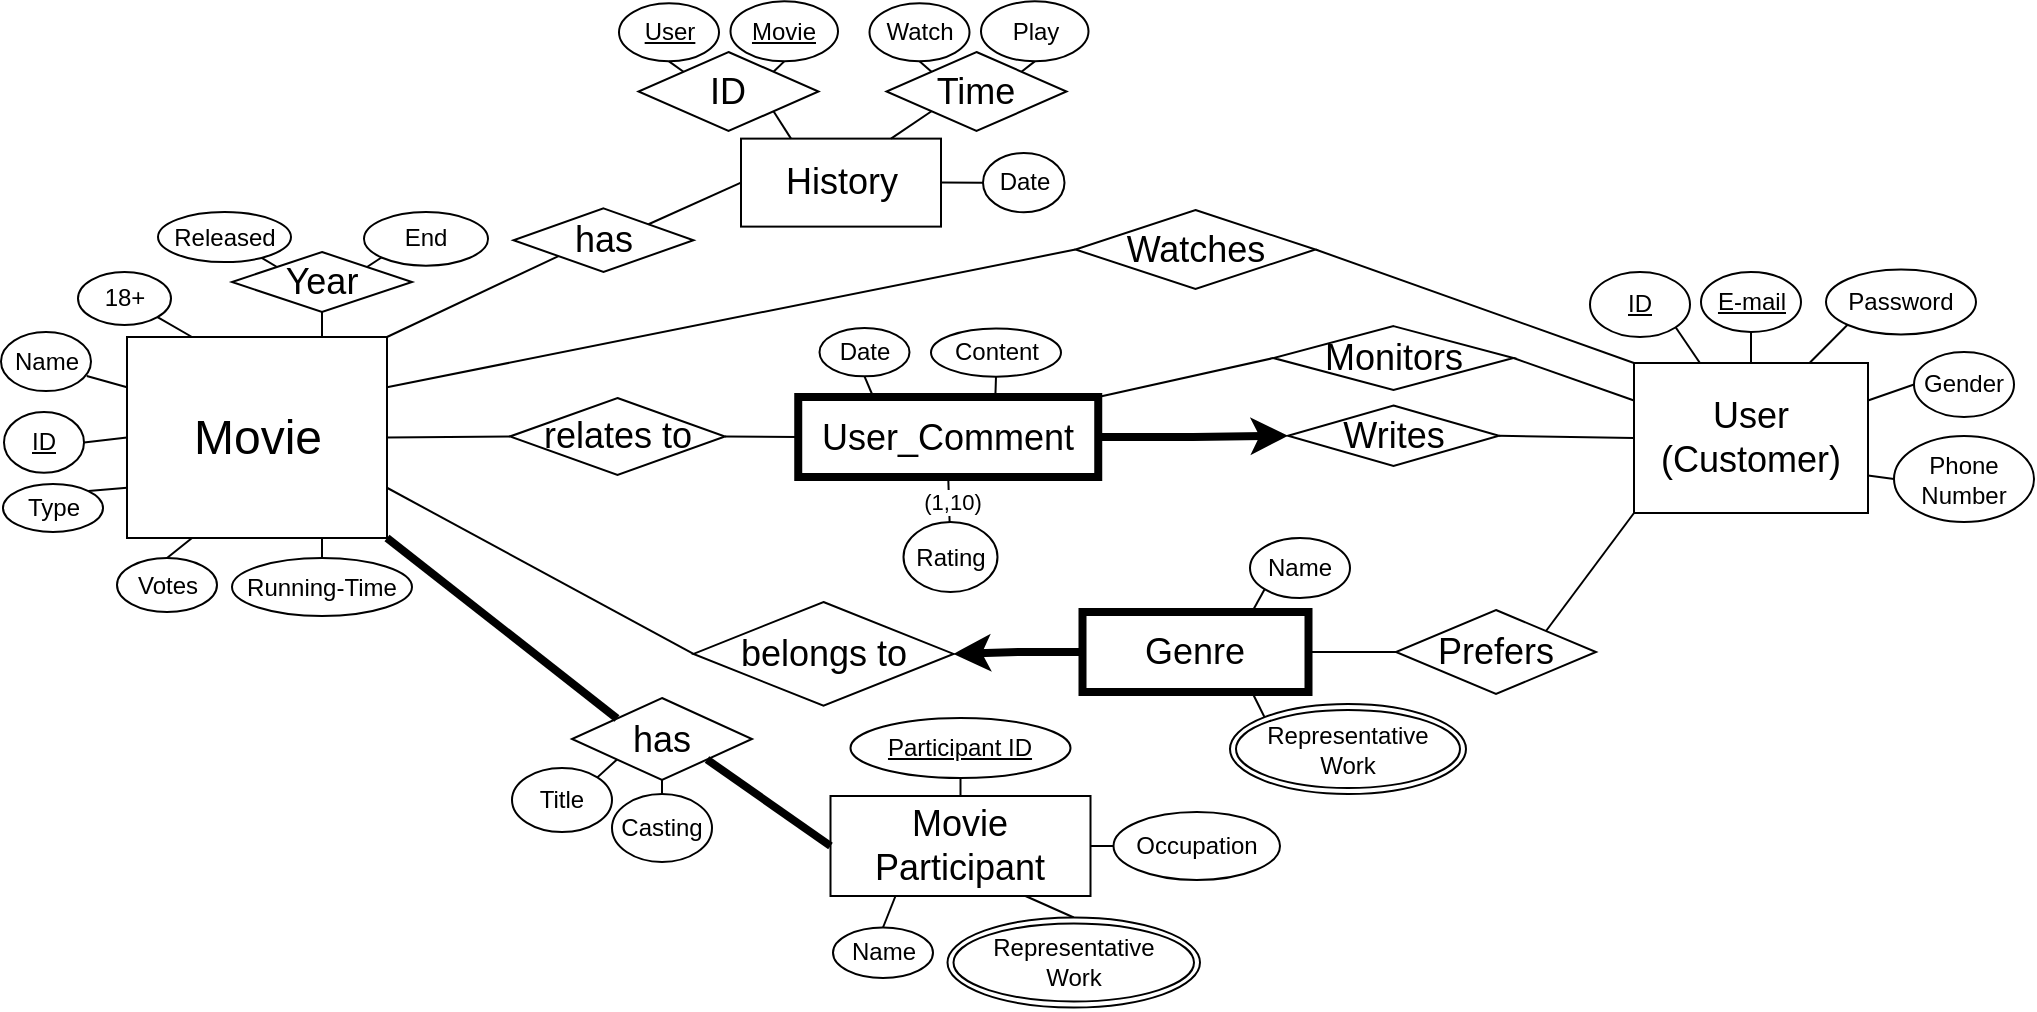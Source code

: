 <mxfile version="24.7.14" pages="2">
  <diagram id="rgVw4Kh5Wtp_J3KKhTi0" name="ER">
    <mxGraphModel dx="-350" dy="671" grid="1" gridSize="10" guides="1" tooltips="1" connect="1" arrows="1" fold="1" page="1" pageScale="1" pageWidth="827" pageHeight="1169" math="0" shadow="0">
      <root>
        <mxCell id="0" />
        <mxCell id="1" parent="0" />
        <mxCell id="Y2QeQmpJSXi7cNchoxGy-1" value="Type" style="ellipse;whiteSpace=wrap;html=1;align=center;rounded=1;" vertex="1" parent="1">
          <mxGeometry x="1916.5" y="566" width="50" height="24" as="geometry" />
        </mxCell>
        <mxCell id="Y2QeQmpJSXi7cNchoxGy-3" value="&lt;span style=&quot;font-size: 18px;&quot;&gt;User&lt;br&gt;(Customer)&lt;/span&gt;" style="whiteSpace=wrap;html=1;align=center;rounded=0;" vertex="1" parent="1">
          <mxGeometry x="2732" y="505.5" width="117" height="75" as="geometry" />
        </mxCell>
        <mxCell id="Y2QeQmpJSXi7cNchoxGy-4" value="&lt;font style=&quot;font-size: 18px;&quot;&gt;Movie Participant&lt;/font&gt;" style="whiteSpace=wrap;html=1;align=center;rounded=0;" vertex="1" parent="1">
          <mxGeometry x="2330.25" y="722" width="130" height="50" as="geometry" />
        </mxCell>
        <mxCell id="Y2QeQmpJSXi7cNchoxGy-5" value="&lt;u&gt;ID&lt;/u&gt;" style="ellipse;whiteSpace=wrap;html=1;align=center;rounded=1;" vertex="1" parent="1">
          <mxGeometry x="2710" y="460" width="50" height="32.5" as="geometry" />
        </mxCell>
        <mxCell id="Y2QeQmpJSXi7cNchoxGy-6" value="" style="endArrow=none;html=1;rounded=1;exitX=1;exitY=1;exitDx=0;exitDy=0;" edge="1" parent="1" source="Y2QeQmpJSXi7cNchoxGy-5" target="Y2QeQmpJSXi7cNchoxGy-3">
          <mxGeometry relative="1" as="geometry">
            <mxPoint x="2517.5" y="492.5" as="sourcePoint" />
            <mxPoint x="2677.5" y="492.5" as="targetPoint" />
          </mxGeometry>
        </mxCell>
        <mxCell id="Y2QeQmpJSXi7cNchoxGy-7" value="&lt;u&gt;E-mail&lt;/u&gt;" style="ellipse;whiteSpace=wrap;html=1;align=center;rounded=1;" vertex="1" parent="1">
          <mxGeometry x="2765.5" y="460" width="50" height="30" as="geometry" />
        </mxCell>
        <mxCell id="Y2QeQmpJSXi7cNchoxGy-8" value="" style="endArrow=none;html=1;rounded=1;exitX=0.5;exitY=1;exitDx=0;exitDy=0;entryX=0.5;entryY=0;entryDx=0;entryDy=0;" edge="1" parent="1" source="Y2QeQmpJSXi7cNchoxGy-7" target="Y2QeQmpJSXi7cNchoxGy-3">
          <mxGeometry relative="1" as="geometry">
            <mxPoint x="2760.5" y="436.5" as="sourcePoint" />
            <mxPoint x="2817.5" y="452.5" as="targetPoint" />
          </mxGeometry>
        </mxCell>
        <mxCell id="Y2QeQmpJSXi7cNchoxGy-9" value="Password" style="ellipse;whiteSpace=wrap;html=1;align=center;rounded=1;" vertex="1" parent="1">
          <mxGeometry x="2828" y="458.75" width="75" height="32.5" as="geometry" />
        </mxCell>
        <mxCell id="Y2QeQmpJSXi7cNchoxGy-10" value="" style="endArrow=none;html=1;rounded=1;exitX=0;exitY=1;exitDx=0;exitDy=0;entryX=0.75;entryY=0;entryDx=0;entryDy=0;" edge="1" parent="1" source="Y2QeQmpJSXi7cNchoxGy-9" target="Y2QeQmpJSXi7cNchoxGy-3">
          <mxGeometry relative="1" as="geometry">
            <mxPoint x="2790.5" y="386.5" as="sourcePoint" />
            <mxPoint x="2827.5" y="462.5" as="targetPoint" />
          </mxGeometry>
        </mxCell>
        <mxCell id="Y2QeQmpJSXi7cNchoxGy-11" value="Gender" style="ellipse;whiteSpace=wrap;html=1;align=center;rounded=1;" vertex="1" parent="1">
          <mxGeometry x="2872" y="500" width="50" height="32.5" as="geometry" />
        </mxCell>
        <mxCell id="Y2QeQmpJSXi7cNchoxGy-12" value="" style="endArrow=none;html=1;rounded=1;exitX=0;exitY=0.5;exitDx=0;exitDy=0;entryX=1;entryY=0.25;entryDx=0;entryDy=0;" edge="1" parent="1" source="Y2QeQmpJSXi7cNchoxGy-11" target="Y2QeQmpJSXi7cNchoxGy-3">
          <mxGeometry relative="1" as="geometry">
            <mxPoint x="2790.5" y="386.5" as="sourcePoint" />
            <mxPoint x="2827.5" y="462.5" as="targetPoint" />
          </mxGeometry>
        </mxCell>
        <mxCell id="Y2QeQmpJSXi7cNchoxGy-13" value="Phone Number" style="ellipse;whiteSpace=wrap;html=1;align=center;rounded=1;" vertex="1" parent="1">
          <mxGeometry x="2862" y="542" width="70" height="43" as="geometry" />
        </mxCell>
        <mxCell id="Y2QeQmpJSXi7cNchoxGy-14" value="" style="endArrow=none;html=1;rounded=1;entryX=1;entryY=0.75;entryDx=0;entryDy=0;exitX=0;exitY=0.5;exitDx=0;exitDy=0;" edge="1" parent="1" source="Y2QeQmpJSXi7cNchoxGy-13" target="Y2QeQmpJSXi7cNchoxGy-3">
          <mxGeometry relative="1" as="geometry">
            <mxPoint x="2975" y="452.5" as="sourcePoint" />
            <mxPoint x="2827.5" y="462.5" as="targetPoint" />
          </mxGeometry>
        </mxCell>
        <mxCell id="Y2QeQmpJSXi7cNchoxGy-15" value="Name" style="ellipse;whiteSpace=wrap;html=1;align=center;rounded=1;" vertex="1" parent="1">
          <mxGeometry x="1915.5" y="490" width="45" height="29.56" as="geometry" />
        </mxCell>
        <mxCell id="Y2QeQmpJSXi7cNchoxGy-16" value="Running-Time" style="ellipse;whiteSpace=wrap;html=1;align=center;rounded=1;" vertex="1" parent="1">
          <mxGeometry x="2031" y="603" width="90" height="29" as="geometry" />
        </mxCell>
        <mxCell id="Y2QeQmpJSXi7cNchoxGy-17" value="Released" style="ellipse;whiteSpace=wrap;html=1;align=center;rounded=1;" vertex="1" parent="1">
          <mxGeometry x="1994" y="430" width="66.5" height="25.04" as="geometry" />
        </mxCell>
        <mxCell id="Y2QeQmpJSXi7cNchoxGy-18" value="18+" style="ellipse;whiteSpace=wrap;html=1;align=center;rounded=1;" vertex="1" parent="1">
          <mxGeometry x="1954" y="460" width="46.5" height="26.5" as="geometry" />
        </mxCell>
        <mxCell id="Y2QeQmpJSXi7cNchoxGy-19" value="&lt;font style=&quot;font-size: 24px;&quot;&gt;Movie&lt;/font&gt;" style="whiteSpace=wrap;html=1;align=center;rounded=0;" vertex="1" parent="1">
          <mxGeometry x="1978.5" y="492.5" width="130" height="100.5" as="geometry" />
        </mxCell>
        <mxCell id="Y2QeQmpJSXi7cNchoxGy-20" value="&lt;font style=&quot;font-size: 18px;&quot;&gt;Prefers&lt;/font&gt;" style="shape=rhombus;perimeter=rhombusPerimeter;whiteSpace=wrap;html=1;align=center;rounded=0;" vertex="1" parent="1">
          <mxGeometry x="2613" y="629" width="100" height="42" as="geometry" />
        </mxCell>
        <mxCell id="Y2QeQmpJSXi7cNchoxGy-21" value="&lt;font style=&quot;font-size: 18px;&quot;&gt;User_Comment&lt;/font&gt;" style="whiteSpace=wrap;html=1;align=center;rounded=0;glass=0;strokeWidth=4;" vertex="1" parent="1">
          <mxGeometry x="2314.12" y="522.5" width="150" height="40" as="geometry" />
        </mxCell>
        <mxCell id="Y2QeQmpJSXi7cNchoxGy-22" value="Rating" style="ellipse;whiteSpace=wrap;html=1;align=center;rounded=1;" vertex="1" parent="1">
          <mxGeometry x="2366.75" y="585" width="47" height="35" as="geometry" />
        </mxCell>
        <mxCell id="Y2QeQmpJSXi7cNchoxGy-24" value="&lt;u&gt;ID&lt;/u&gt;" style="ellipse;whiteSpace=wrap;html=1;align=center;rounded=1;" vertex="1" parent="1">
          <mxGeometry x="1917" y="530" width="40" height="30.39" as="geometry" />
        </mxCell>
        <mxCell id="Y2QeQmpJSXi7cNchoxGy-25" value="" style="endArrow=none;html=1;rounded=1;exitX=0;exitY=0.5;exitDx=0;exitDy=0;entryX=1;entryY=0.5;entryDx=0;entryDy=0;" edge="1" parent="1" source="Y2QeQmpJSXi7cNchoxGy-19" target="Y2QeQmpJSXi7cNchoxGy-24">
          <mxGeometry relative="1" as="geometry">
            <mxPoint x="2257.5" y="506.5" as="sourcePoint" />
            <mxPoint x="2332.5" y="506.5" as="targetPoint" />
          </mxGeometry>
        </mxCell>
        <mxCell id="Y2QeQmpJSXi7cNchoxGy-26" value="" style="endArrow=none;html=1;rounded=1;entryX=0.953;entryY=0.745;entryDx=0;entryDy=0;exitX=0;exitY=0.25;exitDx=0;exitDy=0;entryPerimeter=0;" edge="1" parent="1" source="Y2QeQmpJSXi7cNchoxGy-19" target="Y2QeQmpJSXi7cNchoxGy-15">
          <mxGeometry relative="1" as="geometry">
            <mxPoint x="1956.5" y="523.5" as="sourcePoint" />
            <mxPoint x="1890.5" y="485.5" as="targetPoint" />
          </mxGeometry>
        </mxCell>
        <mxCell id="Y2QeQmpJSXi7cNchoxGy-27" value="" style="endArrow=none;html=1;rounded=1;entryX=1;entryY=0;entryDx=0;entryDy=0;exitX=0;exitY=0.75;exitDx=0;exitDy=0;" edge="1" parent="1" source="Y2QeQmpJSXi7cNchoxGy-19" target="Y2QeQmpJSXi7cNchoxGy-1">
          <mxGeometry relative="1" as="geometry">
            <mxPoint x="1995.5" y="571.5" as="sourcePoint" />
            <mxPoint x="1910.5" y="435.5" as="targetPoint" />
          </mxGeometry>
        </mxCell>
        <mxCell id="Y2QeQmpJSXi7cNchoxGy-28" value="" style="endArrow=none;html=1;rounded=1;entryX=0.5;entryY=0;entryDx=0;entryDy=0;exitX=0.75;exitY=1;exitDx=0;exitDy=0;" edge="1" parent="1" source="Y2QeQmpJSXi7cNchoxGy-19" target="Y2QeQmpJSXi7cNchoxGy-16">
          <mxGeometry relative="1" as="geometry">
            <mxPoint x="2002.5" y="481.5" as="sourcePoint" />
            <mxPoint x="1950.5" y="395.5" as="targetPoint" />
          </mxGeometry>
        </mxCell>
        <mxCell id="Y2QeQmpJSXi7cNchoxGy-29" value="" style="endArrow=none;html=1;rounded=1;exitX=0;exitY=0;exitDx=0;exitDy=0;" edge="1" parent="1" source="Y2QeQmpJSXi7cNchoxGy-69" target="Y2QeQmpJSXi7cNchoxGy-17">
          <mxGeometry relative="1" as="geometry">
            <mxPoint x="2019" y="393" as="sourcePoint" />
            <mxPoint x="2017" y="404" as="targetPoint" />
          </mxGeometry>
        </mxCell>
        <mxCell id="Y2QeQmpJSXi7cNchoxGy-30" value="" style="endArrow=none;html=1;rounded=1;entryX=1;entryY=1;entryDx=0;entryDy=0;exitX=0.25;exitY=0;exitDx=0;exitDy=0;" edge="1" parent="1" source="Y2QeQmpJSXi7cNchoxGy-19" target="Y2QeQmpJSXi7cNchoxGy-18">
          <mxGeometry relative="1" as="geometry">
            <mxPoint x="2002.5" y="481.5" as="sourcePoint" />
            <mxPoint x="2054.5" y="380.5" as="targetPoint" />
          </mxGeometry>
        </mxCell>
        <mxCell id="Y2QeQmpJSXi7cNchoxGy-31" value="Date" style="ellipse;whiteSpace=wrap;html=1;align=center;rounded=1;" vertex="1" parent="1">
          <mxGeometry x="2324.75" y="488.05" width="45" height="24.13" as="geometry" />
        </mxCell>
        <mxCell id="Y2QeQmpJSXi7cNchoxGy-32" value="Content" style="ellipse;whiteSpace=wrap;html=1;align=center;rounded=1;" vertex="1" parent="1">
          <mxGeometry x="2380.5" y="488.21" width="65" height="24.13" as="geometry" />
        </mxCell>
        <mxCell id="Y2QeQmpJSXi7cNchoxGy-34" value="" style="endArrow=none;html=1;rounded=1;exitX=0.5;exitY=1;exitDx=0;exitDy=0;" edge="1" parent="1" source="Y2QeQmpJSXi7cNchoxGy-21" target="Y2QeQmpJSXi7cNchoxGy-22">
          <mxGeometry relative="1" as="geometry">
            <mxPoint x="2434" y="780" as="sourcePoint" />
            <mxPoint x="2338" y="592.5" as="targetPoint" />
          </mxGeometry>
        </mxCell>
        <mxCell id="CK9RRE3O3jIJMYVnEYLk-2" value="(1,10)" style="edgeLabel;html=1;align=center;verticalAlign=middle;resizable=0;points=[];" vertex="1" connectable="0" parent="Y2QeQmpJSXi7cNchoxGy-34">
          <mxGeometry x="-0.424" y="1" relative="1" as="geometry">
            <mxPoint y="6" as="offset" />
          </mxGeometry>
        </mxCell>
        <mxCell id="Y2QeQmpJSXi7cNchoxGy-35" value="" style="endArrow=none;html=1;rounded=1;exitX=0.25;exitY=0;exitDx=0;exitDy=0;entryX=0.5;entryY=1;entryDx=0;entryDy=0;" edge="1" parent="1" source="Y2QeQmpJSXi7cNchoxGy-21" target="Y2QeQmpJSXi7cNchoxGy-31">
          <mxGeometry relative="1" as="geometry">
            <mxPoint x="2444" y="790" as="sourcePoint" />
            <mxPoint x="2411" y="506.5" as="targetPoint" />
          </mxGeometry>
        </mxCell>
        <mxCell id="Y2QeQmpJSXi7cNchoxGy-36" value="" style="endArrow=none;html=1;rounded=1;exitX=0.657;exitY=0.003;exitDx=0;exitDy=0;entryX=0.5;entryY=1;entryDx=0;entryDy=0;exitPerimeter=0;" edge="1" parent="1" source="Y2QeQmpJSXi7cNchoxGy-21" target="Y2QeQmpJSXi7cNchoxGy-32">
          <mxGeometry relative="1" as="geometry">
            <mxPoint x="2454" y="800" as="sourcePoint" />
            <mxPoint x="2441" y="690" as="targetPoint" />
          </mxGeometry>
        </mxCell>
        <mxCell id="Y2QeQmpJSXi7cNchoxGy-37" value="&lt;font style=&quot;font-size: 18px;&quot;&gt;Writes&lt;/font&gt;" style="shape=rhombus;perimeter=rhombusPerimeter;whiteSpace=wrap;html=1;align=center;rounded=0;" vertex="1" parent="1">
          <mxGeometry x="2559" y="526.75" width="105.5" height="30.25" as="geometry" />
        </mxCell>
        <mxCell id="Y2QeQmpJSXi7cNchoxGy-38" value="&lt;span style=&quot;font-size: 18px;&quot;&gt;relates to&lt;/span&gt;" style="shape=rhombus;perimeter=rhombusPerimeter;whiteSpace=wrap;html=1;align=center;rounded=0;" vertex="1" parent="1">
          <mxGeometry x="2170" y="523" width="107.5" height="38.44" as="geometry" />
        </mxCell>
        <mxCell id="Y2QeQmpJSXi7cNchoxGy-39" value="Name" style="ellipse;whiteSpace=wrap;html=1;align=center;rounded=1;" vertex="1" parent="1">
          <mxGeometry x="2331.5" y="787.75" width="50" height="25.25" as="geometry" />
        </mxCell>
        <mxCell id="Y2QeQmpJSXi7cNchoxGy-40" value="Occupation" style="ellipse;whiteSpace=wrap;html=1;align=center;rounded=1;" vertex="1" parent="1">
          <mxGeometry x="2471.75" y="730" width="83.25" height="34" as="geometry" />
        </mxCell>
        <mxCell id="Y2QeQmpJSXi7cNchoxGy-42" value="&lt;u&gt;Participant ID&lt;/u&gt;" style="ellipse;whiteSpace=wrap;html=1;align=center;rounded=1;" vertex="1" parent="1">
          <mxGeometry x="2340.25" y="683" width="110" height="30" as="geometry" />
        </mxCell>
        <mxCell id="Y2QeQmpJSXi7cNchoxGy-43" value="" style="endArrow=none;html=1;rounded=1;entryX=0.5;entryY=0;entryDx=0;entryDy=0;exitX=0.75;exitY=1;exitDx=0;exitDy=0;" edge="1" parent="1" source="Y2QeQmpJSXi7cNchoxGy-4" target="ez08-odmeZJ5CBeFPg-b-1">
          <mxGeometry relative="1" as="geometry">
            <mxPoint x="1878.75" y="797" as="sourcePoint" />
            <mxPoint x="2443.75" y="794.0" as="targetPoint" />
          </mxGeometry>
        </mxCell>
        <mxCell id="Y2QeQmpJSXi7cNchoxGy-44" value="" style="endArrow=none;html=1;rounded=1;entryX=0;entryY=0.5;entryDx=0;entryDy=0;exitX=1;exitY=0.5;exitDx=0;exitDy=0;" edge="1" parent="1" source="Y2QeQmpJSXi7cNchoxGy-4" target="Y2QeQmpJSXi7cNchoxGy-40">
          <mxGeometry relative="1" as="geometry">
            <mxPoint x="2373.75" y="799" as="sourcePoint" />
            <mxPoint x="2378.75" y="818" as="targetPoint" />
          </mxGeometry>
        </mxCell>
        <mxCell id="Y2QeQmpJSXi7cNchoxGy-45" value="" style="endArrow=none;html=1;rounded=1;entryX=0.5;entryY=1;entryDx=0;entryDy=0;exitX=0.5;exitY=0;exitDx=0;exitDy=0;" edge="1" parent="1" source="Y2QeQmpJSXi7cNchoxGy-4" target="Y2QeQmpJSXi7cNchoxGy-42">
          <mxGeometry relative="1" as="geometry">
            <mxPoint x="2383.75" y="809" as="sourcePoint" />
            <mxPoint x="2388.75" y="828" as="targetPoint" />
          </mxGeometry>
        </mxCell>
        <mxCell id="Y2QeQmpJSXi7cNchoxGy-46" value="" style="endArrow=none;html=1;rounded=1;exitX=0.25;exitY=1;exitDx=0;exitDy=0;entryX=0.5;entryY=0;entryDx=0;entryDy=0;" edge="1" parent="1" source="Y2QeQmpJSXi7cNchoxGy-4" target="Y2QeQmpJSXi7cNchoxGy-39">
          <mxGeometry relative="1" as="geometry">
            <mxPoint x="2393.75" y="819" as="sourcePoint" />
            <mxPoint x="2432.75" y="703" as="targetPoint" />
          </mxGeometry>
        </mxCell>
        <mxCell id="Y2QeQmpJSXi7cNchoxGy-47" value="End" style="ellipse;whiteSpace=wrap;html=1;align=center;rounded=1;" vertex="1" parent="1">
          <mxGeometry x="2097" y="430" width="62" height="26.82" as="geometry" />
        </mxCell>
        <mxCell id="Y2QeQmpJSXi7cNchoxGy-48" value="" style="endArrow=none;html=1;rounded=1;entryX=0;entryY=1;entryDx=0;entryDy=0;exitX=1;exitY=0;exitDx=0;exitDy=0;" edge="1" parent="1" source="Y2QeQmpJSXi7cNchoxGy-69" target="Y2QeQmpJSXi7cNchoxGy-47">
          <mxGeometry relative="1" as="geometry">
            <mxPoint x="2069" y="383" as="sourcePoint" />
            <mxPoint x="2042.5" y="630.5" as="targetPoint" />
          </mxGeometry>
        </mxCell>
        <mxCell id="Y2QeQmpJSXi7cNchoxGy-49" value="" style="edgeStyle=orthogonalEdgeStyle;rounded=0;orthogonalLoop=1;jettySize=auto;html=1;strokeWidth=4;" edge="1" parent="1" source="Y2QeQmpJSXi7cNchoxGy-50" target="Y2QeQmpJSXi7cNchoxGy-73">
          <mxGeometry relative="1" as="geometry" />
        </mxCell>
        <mxCell id="Y2QeQmpJSXi7cNchoxGy-50" value="&lt;font style=&quot;font-size: 18px;&quot;&gt;Genre&lt;/font&gt;" style="whiteSpace=wrap;html=1;align=center;rounded=0;strokeWidth=4;" vertex="1" parent="1">
          <mxGeometry x="2456.25" y="630" width="113" height="40" as="geometry" />
        </mxCell>
        <mxCell id="Y2QeQmpJSXi7cNchoxGy-51" value="&lt;font style=&quot;font-size: 18px;&quot;&gt;History&lt;/font&gt;" style="whiteSpace=wrap;html=1;align=center;rounded=0;" vertex="1" parent="1">
          <mxGeometry x="2285.5" y="393.31" width="100" height="44" as="geometry" />
        </mxCell>
        <mxCell id="Y2QeQmpJSXi7cNchoxGy-52" value="&lt;font style=&quot;font-size: 18px;&quot;&gt;Watches&lt;/font&gt;" style="shape=rhombus;perimeter=rhombusPerimeter;whiteSpace=wrap;html=1;align=center;rounded=0;" vertex="1" parent="1">
          <mxGeometry x="2452.75" y="429" width="120" height="39.5" as="geometry" />
        </mxCell>
        <mxCell id="Y2QeQmpJSXi7cNchoxGy-53" value="Name" style="ellipse;whiteSpace=wrap;html=1;align=center;rounded=1;" vertex="1" parent="1">
          <mxGeometry x="2540" y="593" width="50" height="30" as="geometry" />
        </mxCell>
        <mxCell id="Y2QeQmpJSXi7cNchoxGy-54" value="&lt;font style=&quot;font-size: 18px;&quot;&gt;has&lt;/font&gt;" style="shape=rhombus;perimeter=rhombusPerimeter;whiteSpace=wrap;html=1;align=center;rounded=0;" vertex="1" parent="1">
          <mxGeometry x="2201" y="673" width="90" height="41" as="geometry" />
        </mxCell>
        <mxCell id="Y2QeQmpJSXi7cNchoxGy-55" value="" style="endArrow=none;html=1;rounded=1;entryX=0.75;entryY=0;entryDx=0;entryDy=0;exitX=0;exitY=1;exitDx=0;exitDy=0;" edge="1" parent="1" source="Y2QeQmpJSXi7cNchoxGy-53" target="Y2QeQmpJSXi7cNchoxGy-50">
          <mxGeometry relative="1" as="geometry">
            <mxPoint x="2537.75" y="600" as="sourcePoint" />
            <mxPoint x="2513.75" y="655.5" as="targetPoint" />
          </mxGeometry>
        </mxCell>
        <mxCell id="Y2QeQmpJSXi7cNchoxGy-58" value="Watch" style="ellipse;whiteSpace=wrap;html=1;align=center;rounded=1;" vertex="1" parent="1">
          <mxGeometry x="2349.75" y="325.68" width="50" height="29" as="geometry" />
        </mxCell>
        <mxCell id="Y2QeQmpJSXi7cNchoxGy-59" value="Play" style="ellipse;whiteSpace=wrap;html=1;align=center;rounded=1;" vertex="1" parent="1">
          <mxGeometry x="2405.5" y="324.68" width="53.75" height="30" as="geometry" />
        </mxCell>
        <mxCell id="Y2QeQmpJSXi7cNchoxGy-60" value="" style="endArrow=none;html=1;rounded=1;entryX=0;entryY=0;entryDx=0;entryDy=0;exitX=0.5;exitY=1;exitDx=0;exitDy=0;" edge="1" parent="1" source="Y2QeQmpJSXi7cNchoxGy-58" target="Y2QeQmpJSXi7cNchoxGy-71">
          <mxGeometry relative="1" as="geometry">
            <mxPoint x="2321.25" y="499.68" as="sourcePoint" />
            <mxPoint x="2338.25" y="523.68" as="targetPoint" />
          </mxGeometry>
        </mxCell>
        <mxCell id="Y2QeQmpJSXi7cNchoxGy-61" value="" style="endArrow=none;html=1;rounded=1;entryX=1;entryY=0;entryDx=0;entryDy=0;exitX=0.5;exitY=1;exitDx=0;exitDy=0;" edge="1" parent="1" source="Y2QeQmpJSXi7cNchoxGy-59" target="Y2QeQmpJSXi7cNchoxGy-71">
          <mxGeometry relative="1" as="geometry">
            <mxPoint x="2331.25" y="509.68" as="sourcePoint" />
            <mxPoint x="2348.25" y="533.68" as="targetPoint" />
          </mxGeometry>
        </mxCell>
        <mxCell id="Y2QeQmpJSXi7cNchoxGy-62" value="" style="endArrow=none;html=1;rounded=1;entryX=1;entryY=0.5;entryDx=0;entryDy=0;exitX=0;exitY=0.5;exitDx=0;exitDy=0;" edge="1" parent="1" source="Y2QeQmpJSXi7cNchoxGy-63" target="Y2QeQmpJSXi7cNchoxGy-51">
          <mxGeometry relative="1" as="geometry">
            <mxPoint x="2223" y="494.81" as="sourcePoint" />
            <mxPoint x="2297" y="492.81" as="targetPoint" />
          </mxGeometry>
        </mxCell>
        <mxCell id="Y2QeQmpJSXi7cNchoxGy-63" value="Date" style="ellipse;whiteSpace=wrap;html=1;align=center;rounded=1;" vertex="1" parent="1">
          <mxGeometry x="2406.5" y="400.5" width="40.75" height="29.63" as="geometry" />
        </mxCell>
        <mxCell id="Y2QeQmpJSXi7cNchoxGy-66" value="&lt;font style=&quot;font-size: 18px;&quot;&gt;has&lt;/font&gt;" style="shape=rhombus;perimeter=rhombusPerimeter;whiteSpace=wrap;html=1;align=center;rounded=0;" vertex="1" parent="1">
          <mxGeometry x="2171.75" y="428.19" width="90" height="31.81" as="geometry" />
        </mxCell>
        <mxCell id="Y2QeQmpJSXi7cNchoxGy-68" value="" style="endArrow=none;html=1;rounded=1;entryX=0.75;entryY=1;entryDx=0;entryDy=0;exitX=0;exitY=0;exitDx=0;exitDy=0;" edge="1" parent="1" source="P1XqQ0uWZs09S3HQ0iQS-1" target="Y2QeQmpJSXi7cNchoxGy-50">
          <mxGeometry relative="1" as="geometry">
            <mxPoint x="2557.907" y="684.443" as="sourcePoint" />
            <mxPoint x="2522.75" y="680" as="targetPoint" />
          </mxGeometry>
        </mxCell>
        <mxCell id="Y2QeQmpJSXi7cNchoxGy-69" value="&lt;span style=&quot;font-size: 18px;&quot;&gt;Year&lt;/span&gt;" style="shape=rhombus;perimeter=rhombusPerimeter;whiteSpace=wrap;html=1;align=center;rounded=0;" vertex="1" parent="1">
          <mxGeometry x="2031" y="450" width="90" height="30" as="geometry" />
        </mxCell>
        <mxCell id="Y2QeQmpJSXi7cNchoxGy-71" value="&lt;span style=&quot;font-size: 18px;&quot;&gt;Time&lt;/span&gt;" style="shape=rhombus;perimeter=rhombusPerimeter;whiteSpace=wrap;html=1;align=center;rounded=0;" vertex="1" parent="1">
          <mxGeometry x="2358.25" y="350" width="90" height="39.5" as="geometry" />
        </mxCell>
        <mxCell id="Y2QeQmpJSXi7cNchoxGy-72" value="" style="endArrow=none;html=1;rounded=1;entryX=0.75;entryY=0;entryDx=0;entryDy=0;exitX=0;exitY=1;exitDx=0;exitDy=0;" edge="1" parent="1" source="Y2QeQmpJSXi7cNchoxGy-71" target="Y2QeQmpJSXi7cNchoxGy-51">
          <mxGeometry relative="1" as="geometry">
            <mxPoint x="2467.25" y="402.68" as="sourcePoint" />
            <mxPoint x="2395.25" y="414.68" as="targetPoint" />
          </mxGeometry>
        </mxCell>
        <mxCell id="Y2QeQmpJSXi7cNchoxGy-73" value="&lt;span style=&quot;font-size: 18px;&quot;&gt;belongs to&lt;/span&gt;" style="shape=rhombus;perimeter=rhombusPerimeter;whiteSpace=wrap;html=1;align=center;rounded=0;" vertex="1" parent="1">
          <mxGeometry x="2261.75" y="625" width="130" height="51.88" as="geometry" />
        </mxCell>
        <mxCell id="Y2QeQmpJSXi7cNchoxGy-74" value="" style="endArrow=none;html=1;rounded=0;exitX=1;exitY=0.25;exitDx=0;exitDy=0;entryX=0;entryY=0.5;entryDx=0;entryDy=0;" edge="1" parent="1" source="Y2QeQmpJSXi7cNchoxGy-19" target="Y2QeQmpJSXi7cNchoxGy-52">
          <mxGeometry relative="1" as="geometry">
            <mxPoint x="2220" y="660" as="sourcePoint" />
            <mxPoint x="2380" y="660" as="targetPoint" />
          </mxGeometry>
        </mxCell>
        <mxCell id="Y2QeQmpJSXi7cNchoxGy-75" value="" style="endArrow=none;html=1;rounded=1;entryX=1;entryY=0.5;entryDx=0;entryDy=0;exitX=0;exitY=0.5;exitDx=0;exitDy=0;" edge="1" parent="1" source="Y2QeQmpJSXi7cNchoxGy-38" target="Y2QeQmpJSXi7cNchoxGy-19">
          <mxGeometry relative="1" as="geometry">
            <mxPoint x="2378" y="573" as="sourcePoint" />
            <mxPoint x="2361" y="586" as="targetPoint" />
          </mxGeometry>
        </mxCell>
        <mxCell id="Y2QeQmpJSXi7cNchoxGy-76" value="" style="endArrow=none;html=1;rounded=1;exitX=0;exitY=0.5;exitDx=0;exitDy=0;entryX=1;entryY=0.75;entryDx=0;entryDy=0;" edge="1" parent="1" source="Y2QeQmpJSXi7cNchoxGy-73" target="Y2QeQmpJSXi7cNchoxGy-19">
          <mxGeometry relative="1" as="geometry">
            <mxPoint x="2388" y="583" as="sourcePoint" />
            <mxPoint x="2107" y="558" as="targetPoint" />
          </mxGeometry>
        </mxCell>
        <mxCell id="Y2QeQmpJSXi7cNchoxGy-77" value="" style="endArrow=none;html=1;rounded=1;entryX=1;entryY=1;entryDx=0;entryDy=0;exitX=0;exitY=0;exitDx=0;exitDy=0;strokeWidth=4;" edge="1" parent="1" source="Y2QeQmpJSXi7cNchoxGy-54" target="Y2QeQmpJSXi7cNchoxGy-19">
          <mxGeometry relative="1" as="geometry">
            <mxPoint x="2228" y="665" as="sourcePoint" />
            <mxPoint x="2119" y="578" as="targetPoint" />
          </mxGeometry>
        </mxCell>
        <mxCell id="Y2QeQmpJSXi7cNchoxGy-78" value="" style="endArrow=none;html=1;rounded=1;entryX=1;entryY=1;entryDx=0;entryDy=0;exitX=0;exitY=0.5;exitDx=0;exitDy=0;strokeWidth=4;" edge="1" parent="1" source="Y2QeQmpJSXi7cNchoxGy-4" target="Y2QeQmpJSXi7cNchoxGy-54">
          <mxGeometry relative="1" as="geometry">
            <mxPoint x="2242" y="665" as="sourcePoint" />
            <mxPoint x="2133" y="578" as="targetPoint" />
          </mxGeometry>
        </mxCell>
        <mxCell id="Y2QeQmpJSXi7cNchoxGy-79" value="" style="endArrow=none;html=1;rounded=1;entryX=1;entryY=0.5;entryDx=0;entryDy=0;exitX=0;exitY=0.5;exitDx=0;exitDy=0;" edge="1" parent="1" source="Y2QeQmpJSXi7cNchoxGy-20" target="Y2QeQmpJSXi7cNchoxGy-50">
          <mxGeometry relative="1" as="geometry">
            <mxPoint x="2270" y="690" as="sourcePoint" />
            <mxPoint x="2161" y="603" as="targetPoint" />
          </mxGeometry>
        </mxCell>
        <mxCell id="Y2QeQmpJSXi7cNchoxGy-80" value="" style="endArrow=none;html=1;rounded=1;entryX=1;entryY=0;entryDx=0;entryDy=0;exitX=0;exitY=1;exitDx=0;exitDy=0;" edge="1" parent="1" source="Y2QeQmpJSXi7cNchoxGy-3" target="Y2QeQmpJSXi7cNchoxGy-20">
          <mxGeometry relative="1" as="geometry">
            <mxPoint x="2268" y="705" as="sourcePoint" />
            <mxPoint x="2159" y="618" as="targetPoint" />
          </mxGeometry>
        </mxCell>
        <mxCell id="Y2QeQmpJSXi7cNchoxGy-82" value="" style="endArrow=none;html=1;rounded=1;exitX=0;exitY=0;exitDx=0;exitDy=0;entryX=1;entryY=0.5;entryDx=0;entryDy=0;strokeWidth=1;flowAnimation=0;" edge="1" parent="1" source="Y2QeQmpJSXi7cNchoxGy-3" target="Y2QeQmpJSXi7cNchoxGy-52">
          <mxGeometry relative="1" as="geometry">
            <mxPoint x="2298" y="735" as="sourcePoint" />
            <mxPoint x="2830" y="410" as="targetPoint" />
          </mxGeometry>
        </mxCell>
        <mxCell id="Y2QeQmpJSXi7cNchoxGy-83" value="" style="endArrow=none;html=1;rounded=1;entryX=0;entryY=0.5;entryDx=0;entryDy=0;exitX=1;exitY=0;exitDx=0;exitDy=0;" edge="1" parent="1" source="Y2QeQmpJSXi7cNchoxGy-66" target="Y2QeQmpJSXi7cNchoxGy-51">
          <mxGeometry relative="1" as="geometry">
            <mxPoint x="2308" y="745" as="sourcePoint" />
            <mxPoint x="2199" y="658" as="targetPoint" />
          </mxGeometry>
        </mxCell>
        <mxCell id="Y2QeQmpJSXi7cNchoxGy-84" value="" style="endArrow=none;html=1;rounded=1;entryX=0;entryY=1;entryDx=0;entryDy=0;exitX=1;exitY=0;exitDx=0;exitDy=0;" edge="1" parent="1" source="Y2QeQmpJSXi7cNchoxGy-19" target="Y2QeQmpJSXi7cNchoxGy-66">
          <mxGeometry relative="1" as="geometry">
            <mxPoint x="2318" y="755" as="sourcePoint" />
            <mxPoint x="2209" y="668" as="targetPoint" />
          </mxGeometry>
        </mxCell>
        <mxCell id="Y2QeQmpJSXi7cNchoxGy-85" value="" style="endArrow=none;html=1;rounded=1;exitX=0;exitY=0.5;exitDx=0;exitDy=0;entryX=1;entryY=0.5;entryDx=0;entryDy=0;" edge="1" parent="1" source="Y2QeQmpJSXi7cNchoxGy-21" target="Y2QeQmpJSXi7cNchoxGy-38">
          <mxGeometry relative="1" as="geometry">
            <mxPoint x="2180" y="553" as="sourcePoint" />
            <mxPoint x="2280" y="541" as="targetPoint" />
          </mxGeometry>
        </mxCell>
        <mxCell id="Y2QeQmpJSXi7cNchoxGy-87" value="Votes" style="ellipse;whiteSpace=wrap;html=1;align=center;rounded=1;" vertex="1" parent="1">
          <mxGeometry x="1973.5" y="603" width="50" height="27" as="geometry" />
        </mxCell>
        <mxCell id="Y2QeQmpJSXi7cNchoxGy-89" value="" style="endArrow=none;html=1;rounded=1;entryX=0.5;entryY=0;entryDx=0;entryDy=0;exitX=0.25;exitY=1;exitDx=0;exitDy=0;" edge="1" parent="1" source="Y2QeQmpJSXi7cNchoxGy-19" target="Y2QeQmpJSXi7cNchoxGy-87">
          <mxGeometry relative="1" as="geometry">
            <mxPoint x="2096" y="613" as="sourcePoint" />
            <mxPoint x="2112" y="649" as="targetPoint" />
          </mxGeometry>
        </mxCell>
        <mxCell id="Y2QeQmpJSXi7cNchoxGy-90" value="Title" style="ellipse;whiteSpace=wrap;html=1;align=center;rounded=1;" vertex="1" parent="1">
          <mxGeometry x="2171" y="708" width="50" height="32" as="geometry" />
        </mxCell>
        <mxCell id="Y2QeQmpJSXi7cNchoxGy-91" value="Casting" style="ellipse;whiteSpace=wrap;html=1;align=center;rounded=1;" vertex="1" parent="1">
          <mxGeometry x="2221" y="721" width="50" height="34" as="geometry" />
        </mxCell>
        <mxCell id="Y2QeQmpJSXi7cNchoxGy-92" value="" style="endArrow=none;html=1;rounded=1;exitX=0;exitY=1;exitDx=0;exitDy=0;entryX=1;entryY=0;entryDx=0;entryDy=0;" edge="1" parent="1" source="Y2QeQmpJSXi7cNchoxGy-54" target="Y2QeQmpJSXi7cNchoxGy-90">
          <mxGeometry relative="1" as="geometry">
            <mxPoint x="2404" y="836" as="sourcePoint" />
            <mxPoint x="2388" y="864" as="targetPoint" />
          </mxGeometry>
        </mxCell>
        <mxCell id="Y2QeQmpJSXi7cNchoxGy-93" value="" style="endArrow=none;html=1;rounded=1;entryX=0.5;entryY=0;entryDx=0;entryDy=0;exitX=0.5;exitY=1;exitDx=0;exitDy=0;" edge="1" parent="1" source="Y2QeQmpJSXi7cNchoxGy-54" target="Y2QeQmpJSXi7cNchoxGy-91">
          <mxGeometry relative="1" as="geometry">
            <mxPoint x="2249" y="720" as="sourcePoint" />
            <mxPoint x="2249" y="716" as="targetPoint" />
          </mxGeometry>
        </mxCell>
        <mxCell id="ez08-odmeZJ5CBeFPg-b-1" value="Representative&lt;br&gt;Work" style="ellipse;shape=doubleEllipse;margin=3;whiteSpace=wrap;html=1;align=center;" vertex="1" parent="1">
          <mxGeometry x="2388.75" y="782.75" width="126.25" height="45" as="geometry" />
        </mxCell>
        <mxCell id="P1XqQ0uWZs09S3HQ0iQS-1" value="Representative&lt;br&gt;Work" style="ellipse;shape=doubleEllipse;margin=3;whiteSpace=wrap;html=1;align=center;" vertex="1" parent="1">
          <mxGeometry x="2530" y="676" width="118" height="45" as="geometry" />
        </mxCell>
        <mxCell id="P1XqQ0uWZs09S3HQ0iQS-2" value="&lt;span style=&quot;font-size: 18px;&quot;&gt;ID&lt;/span&gt;" style="shape=rhombus;perimeter=rhombusPerimeter;whiteSpace=wrap;html=1;align=center;rounded=0;" vertex="1" parent="1">
          <mxGeometry x="2234.25" y="350" width="90" height="39.5" as="geometry" />
        </mxCell>
        <mxCell id="P1XqQ0uWZs09S3HQ0iQS-3" value="" style="endArrow=none;html=1;rounded=1;entryX=0.25;entryY=0;entryDx=0;entryDy=0;exitX=1;exitY=1;exitDx=0;exitDy=0;" edge="1" parent="1" source="P1XqQ0uWZs09S3HQ0iQS-2" target="Y2QeQmpJSXi7cNchoxGy-51">
          <mxGeometry relative="1" as="geometry">
            <mxPoint x="2391.25" y="390.68" as="sourcePoint" />
            <mxPoint x="2370.25" y="403.68" as="targetPoint" />
          </mxGeometry>
        </mxCell>
        <mxCell id="P1XqQ0uWZs09S3HQ0iQS-4" value="&lt;u&gt;User&lt;/u&gt;" style="ellipse;whiteSpace=wrap;html=1;align=center;rounded=1;" vertex="1" parent="1">
          <mxGeometry x="2224.5" y="325.68" width="50" height="29" as="geometry" />
        </mxCell>
        <mxCell id="P1XqQ0uWZs09S3HQ0iQS-5" value="&lt;u&gt;Movie&lt;/u&gt;" style="ellipse;whiteSpace=wrap;html=1;align=center;rounded=1;" vertex="1" parent="1">
          <mxGeometry x="2280.25" y="324.68" width="53.75" height="30" as="geometry" />
        </mxCell>
        <mxCell id="P1XqQ0uWZs09S3HQ0iQS-6" value="" style="endArrow=none;html=1;rounded=1;entryX=0;entryY=0;entryDx=0;entryDy=0;exitX=0.5;exitY=1;exitDx=0;exitDy=0;" edge="1" parent="1" source="P1XqQ0uWZs09S3HQ0iQS-4" target="P1XqQ0uWZs09S3HQ0iQS-2">
          <mxGeometry relative="1" as="geometry">
            <mxPoint x="2196" y="499.68" as="sourcePoint" />
            <mxPoint x="2256" y="363.68" as="targetPoint" />
          </mxGeometry>
        </mxCell>
        <mxCell id="P1XqQ0uWZs09S3HQ0iQS-7" value="" style="endArrow=none;html=1;rounded=1;entryX=1;entryY=0;entryDx=0;entryDy=0;exitX=0.5;exitY=1;exitDx=0;exitDy=0;" edge="1" parent="1" source="P1XqQ0uWZs09S3HQ0iQS-5" target="P1XqQ0uWZs09S3HQ0iQS-2">
          <mxGeometry relative="1" as="geometry">
            <mxPoint x="2206" y="509.68" as="sourcePoint" />
            <mxPoint x="2301" y="363.68" as="targetPoint" />
          </mxGeometry>
        </mxCell>
        <mxCell id="P1XqQ0uWZs09S3HQ0iQS-8" value="" style="endArrow=none;html=1;rounded=1;entryX=0.5;entryY=1;entryDx=0;entryDy=0;exitX=0.75;exitY=0;exitDx=0;exitDy=0;" edge="1" parent="1" source="Y2QeQmpJSXi7cNchoxGy-19" target="Y2QeQmpJSXi7cNchoxGy-69">
          <mxGeometry relative="1" as="geometry">
            <mxPoint x="2021" y="503" as="sourcePoint" />
            <mxPoint x="2000" y="488" as="targetPoint" />
          </mxGeometry>
        </mxCell>
        <mxCell id="CK9RRE3O3jIJMYVnEYLk-1" value="" style="edgeStyle=orthogonalEdgeStyle;rounded=0;orthogonalLoop=1;jettySize=auto;html=1;strokeWidth=4;exitX=1;exitY=0.5;exitDx=0;exitDy=0;entryX=0;entryY=0.5;entryDx=0;entryDy=0;" edge="1" parent="1" source="Y2QeQmpJSXi7cNchoxGy-21" target="Y2QeQmpJSXi7cNchoxGy-37">
          <mxGeometry relative="1" as="geometry">
            <mxPoint x="2454" y="654" as="sourcePoint" />
            <mxPoint x="2390" y="655" as="targetPoint" />
          </mxGeometry>
        </mxCell>
        <mxCell id="Zp5rjH2sKPc5ZYHW0MTc-1" value="&lt;font style=&quot;font-size: 18px;&quot;&gt;Monitors&lt;/font&gt;" style="shape=rhombus;perimeter=rhombusPerimeter;whiteSpace=wrap;html=1;align=center;rounded=0;" vertex="1" parent="1">
          <mxGeometry x="2551.75" y="487.05" width="120" height="31.95" as="geometry" />
        </mxCell>
        <mxCell id="Zp5rjH2sKPc5ZYHW0MTc-2" value="" style="endArrow=none;html=1;rounded=1;exitX=0;exitY=0.25;exitDx=0;exitDy=0;entryX=1;entryY=0.5;entryDx=0;entryDy=0;strokeWidth=1;flowAnimation=0;" edge="1" parent="1" source="Y2QeQmpJSXi7cNchoxGy-3" target="Zp5rjH2sKPc5ZYHW0MTc-1">
          <mxGeometry relative="1" as="geometry">
            <mxPoint x="2742" y="534" as="sourcePoint" />
            <mxPoint x="2623" y="475" as="targetPoint" />
          </mxGeometry>
        </mxCell>
        <mxCell id="Zp5rjH2sKPc5ZYHW0MTc-5" value="" style="endArrow=none;html=1;rounded=1;entryX=1;entryY=0.5;entryDx=0;entryDy=0;exitX=0;exitY=0.5;exitDx=0;exitDy=0;" edge="1" parent="1" source="Y2QeQmpJSXi7cNchoxGy-3" target="Y2QeQmpJSXi7cNchoxGy-37">
          <mxGeometry relative="1" as="geometry">
            <mxPoint x="2742" y="591" as="sourcePoint" />
            <mxPoint x="2698" y="648" as="targetPoint" />
          </mxGeometry>
        </mxCell>
        <mxCell id="Zp5rjH2sKPc5ZYHW0MTc-6" value="" style="endArrow=none;html=1;rounded=1;exitX=0;exitY=0.5;exitDx=0;exitDy=0;entryX=1;entryY=0;entryDx=0;entryDy=0;strokeWidth=1;flowAnimation=0;" edge="1" parent="1" source="Zp5rjH2sKPc5ZYHW0MTc-1" target="Y2QeQmpJSXi7cNchoxGy-21">
          <mxGeometry relative="1" as="geometry">
            <mxPoint x="2742" y="534" as="sourcePoint" />
            <mxPoint x="2652" y="517" as="targetPoint" />
          </mxGeometry>
        </mxCell>
      </root>
    </mxGraphModel>
  </diagram>
  <diagram id="R2lEEEUBdFMjLlhIrx00" name="Crow_Foot">
    <mxGraphModel dx="1509" dy="777" grid="1" gridSize="10" guides="1" tooltips="1" connect="1" arrows="1" fold="1" page="1" pageScale="1" pageWidth="850" pageHeight="1100" background="none" math="0" shadow="1" extFonts="Permanent Marker^https://fonts.googleapis.com/css?family=Permanent+Marker">
      <root>
        <mxCell id="0" />
        <mxCell id="1" parent="0" />
        <mxCell id="OrGfQXAaAdTn9BZJPWIu-48" value="&lt;span style=&quot;font-size: 18px;&quot;&gt;User&lt;/span&gt;" style="whiteSpace=wrap;html=1;align=center;rounded=0;" parent="1" vertex="1">
          <mxGeometry x="1102" y="505.5" width="117" height="75" as="geometry" />
        </mxCell>
        <mxCell id="OrGfQXAaAdTn9BZJPWIu-49" value="&lt;font style=&quot;font-size: 18px;&quot;&gt;Movie Participants&lt;/font&gt;" style="whiteSpace=wrap;html=1;align=center;rounded=0;" parent="1" vertex="1">
          <mxGeometry x="693.75" y="759" width="130" height="50" as="geometry" />
        </mxCell>
        <mxCell id="OrGfQXAaAdTn9BZJPWIu-50" value="&lt;u&gt;ID&lt;/u&gt;" style="ellipse;whiteSpace=wrap;html=1;align=center;rounded=1;" parent="1" vertex="1">
          <mxGeometry x="1080" y="452.5" width="50" height="40" as="geometry" />
        </mxCell>
        <mxCell id="OrGfQXAaAdTn9BZJPWIu-52" value="" style="endArrow=none;html=1;rounded=1;exitX=1;exitY=1;exitDx=0;exitDy=0;" parent="1" source="OrGfQXAaAdTn9BZJPWIu-50" target="OrGfQXAaAdTn9BZJPWIu-48" edge="1">
          <mxGeometry relative="1" as="geometry">
            <mxPoint x="887.5" y="492.5" as="sourcePoint" />
            <mxPoint x="1047.5" y="492.5" as="targetPoint" />
          </mxGeometry>
        </mxCell>
        <mxCell id="OrGfQXAaAdTn9BZJPWIu-53" value="&lt;u&gt;E-mail&lt;/u&gt;" style="ellipse;whiteSpace=wrap;html=1;align=center;rounded=1;" parent="1" vertex="1">
          <mxGeometry x="1142" y="442.5" width="50" height="40" as="geometry" />
        </mxCell>
        <mxCell id="OrGfQXAaAdTn9BZJPWIu-54" value="" style="endArrow=none;html=1;rounded=1;exitX=0.5;exitY=1;exitDx=0;exitDy=0;entryX=0.5;entryY=0;entryDx=0;entryDy=0;" parent="1" source="OrGfQXAaAdTn9BZJPWIu-53" target="OrGfQXAaAdTn9BZJPWIu-48" edge="1">
          <mxGeometry relative="1" as="geometry">
            <mxPoint x="1130.5" y="436.5" as="sourcePoint" />
            <mxPoint x="1187.5" y="452.5" as="targetPoint" />
          </mxGeometry>
        </mxCell>
        <mxCell id="OrGfQXAaAdTn9BZJPWIu-55" value="Password" style="ellipse;whiteSpace=wrap;html=1;align=center;rounded=1;" parent="1" vertex="1">
          <mxGeometry x="1199.5" y="452.5" width="75" height="40" as="geometry" />
        </mxCell>
        <mxCell id="OrGfQXAaAdTn9BZJPWIu-56" value="" style="endArrow=none;html=1;rounded=1;exitX=0;exitY=1;exitDx=0;exitDy=0;entryX=0.75;entryY=0;entryDx=0;entryDy=0;" parent="1" source="OrGfQXAaAdTn9BZJPWIu-55" target="OrGfQXAaAdTn9BZJPWIu-48" edge="1">
          <mxGeometry relative="1" as="geometry">
            <mxPoint x="1160.5" y="386.5" as="sourcePoint" />
            <mxPoint x="1197.5" y="462.5" as="targetPoint" />
          </mxGeometry>
        </mxCell>
        <mxCell id="OrGfQXAaAdTn9BZJPWIu-57" value="Gender" style="ellipse;whiteSpace=wrap;html=1;align=center;rounded=1;" parent="1" vertex="1">
          <mxGeometry x="1252" y="492.5" width="50" height="40" as="geometry" />
        </mxCell>
        <mxCell id="OrGfQXAaAdTn9BZJPWIu-58" value="" style="endArrow=none;html=1;rounded=1;exitX=0;exitY=0.5;exitDx=0;exitDy=0;entryX=1;entryY=0.25;entryDx=0;entryDy=0;" parent="1" source="OrGfQXAaAdTn9BZJPWIu-57" target="OrGfQXAaAdTn9BZJPWIu-48" edge="1">
          <mxGeometry relative="1" as="geometry">
            <mxPoint x="1160.5" y="386.5" as="sourcePoint" />
            <mxPoint x="1197.5" y="462.5" as="targetPoint" />
          </mxGeometry>
        </mxCell>
        <mxCell id="OrGfQXAaAdTn9BZJPWIu-61" value="Phone Number" style="ellipse;whiteSpace=wrap;html=1;align=center;rounded=1;" parent="1" vertex="1">
          <mxGeometry x="1242" y="542.5" width="70" height="50" as="geometry" />
        </mxCell>
        <mxCell id="OrGfQXAaAdTn9BZJPWIu-62" value="" style="endArrow=none;html=1;rounded=1;entryX=1;entryY=0.75;entryDx=0;entryDy=0;exitX=0;exitY=0.5;exitDx=0;exitDy=0;" parent="1" source="OrGfQXAaAdTn9BZJPWIu-61" target="OrGfQXAaAdTn9BZJPWIu-48" edge="1">
          <mxGeometry relative="1" as="geometry">
            <mxPoint x="1345" y="452.5" as="sourcePoint" />
            <mxPoint x="1197.5" y="462.5" as="targetPoint" />
          </mxGeometry>
        </mxCell>
        <mxCell id="OrGfQXAaAdTn9BZJPWIu-76" value="&lt;font style=&quot;font-size: 18px;&quot;&gt;Prefers&lt;/font&gt;" style="shape=rhombus;perimeter=rhombusPerimeter;whiteSpace=wrap;html=1;align=center;rounded=0;" parent="1" vertex="1">
          <mxGeometry x="942" y="620" width="100" height="50" as="geometry" />
        </mxCell>
        <mxCell id="OrGfQXAaAdTn9BZJPWIu-77" value="&lt;font style=&quot;font-size: 18px;&quot;&gt;User_Comment&lt;/font&gt;" style="whiteSpace=wrap;html=1;align=center;rounded=0;" parent="1" vertex="1">
          <mxGeometry x="677" y="512.5" width="150" height="40" as="geometry" />
        </mxCell>
        <mxCell id="OrGfQXAaAdTn9BZJPWIu-78" value="Rating" style="ellipse;whiteSpace=wrap;html=1;align=center;rounded=1;" parent="1" vertex="1">
          <mxGeometry x="710" y="560" width="47" height="40" as="geometry" />
        </mxCell>
        <mxCell id="OrGfQXAaAdTn9BZJPWIu-79" value="&lt;u&gt;ID&lt;/u&gt;" style="ellipse;whiteSpace=wrap;html=1;align=center;rounded=1;" parent="1" vertex="1">
          <mxGeometry x="650" y="560" width="50" height="40" as="geometry" />
        </mxCell>
        <mxCell id="OrGfQXAaAdTn9BZJPWIu-88" value="Date" style="ellipse;whiteSpace=wrap;html=1;align=center;rounded=1;" parent="1" vertex="1">
          <mxGeometry x="710" y="464.13" width="45" height="40" as="geometry" />
        </mxCell>
        <mxCell id="OrGfQXAaAdTn9BZJPWIu-89" value="Comment" style="ellipse;whiteSpace=wrap;html=1;align=center;rounded=1;" parent="1" vertex="1">
          <mxGeometry x="761.25" y="464.13" width="65" height="40" as="geometry" />
        </mxCell>
        <mxCell id="OrGfQXAaAdTn9BZJPWIu-97" value="" style="endArrow=none;html=1;rounded=1;entryX=1;entryY=0;entryDx=0;entryDy=0;exitX=0.213;exitY=1.013;exitDx=0;exitDy=0;exitPerimeter=0;" parent="1" source="OrGfQXAaAdTn9BZJPWIu-77" target="OrGfQXAaAdTn9BZJPWIu-79" edge="1">
          <mxGeometry relative="1" as="geometry">
            <mxPoint x="765" y="760" as="sourcePoint" />
            <mxPoint x="752" y="650" as="targetPoint" />
          </mxGeometry>
        </mxCell>
        <mxCell id="OrGfQXAaAdTn9BZJPWIu-98" value="" style="endArrow=none;html=1;rounded=1;exitX=0.5;exitY=1;exitDx=0;exitDy=0;" parent="1" source="OrGfQXAaAdTn9BZJPWIu-77" target="OrGfQXAaAdTn9BZJPWIu-78" edge="1">
          <mxGeometry relative="1" as="geometry">
            <mxPoint x="775" y="770" as="sourcePoint" />
            <mxPoint x="679" y="582.5" as="targetPoint" />
          </mxGeometry>
        </mxCell>
        <mxCell id="OrGfQXAaAdTn9BZJPWIu-99" value="" style="endArrow=none;html=1;rounded=1;exitX=0.25;exitY=0;exitDx=0;exitDy=0;entryX=0.264;entryY=0.932;entryDx=0;entryDy=0;entryPerimeter=0;" parent="1" source="OrGfQXAaAdTn9BZJPWIu-77" target="OrGfQXAaAdTn9BZJPWIu-88" edge="1">
          <mxGeometry relative="1" as="geometry">
            <mxPoint x="785" y="780" as="sourcePoint" />
            <mxPoint x="752" y="496.5" as="targetPoint" />
          </mxGeometry>
        </mxCell>
        <mxCell id="OrGfQXAaAdTn9BZJPWIu-100" value="" style="endArrow=none;html=1;rounded=1;exitX=0.75;exitY=0;exitDx=0;exitDy=0;entryX=0.5;entryY=1;entryDx=0;entryDy=0;" parent="1" source="OrGfQXAaAdTn9BZJPWIu-77" target="OrGfQXAaAdTn9BZJPWIu-89" edge="1">
          <mxGeometry relative="1" as="geometry">
            <mxPoint x="795" y="790" as="sourcePoint" />
            <mxPoint x="782" y="680" as="targetPoint" />
          </mxGeometry>
        </mxCell>
        <mxCell id="OrGfQXAaAdTn9BZJPWIu-105" value="&lt;span style=&quot;font-size: 18px;&quot;&gt;Writes&lt;/span&gt;" style="shape=rhombus;perimeter=rhombusPerimeter;whiteSpace=wrap;html=1;align=center;rounded=0;" parent="1" vertex="1">
          <mxGeometry x="902" y="520.5" width="105.5" height="45" as="geometry" />
        </mxCell>
        <mxCell id="_kRaysnc5MU2M_8_n5-s-9" value="&lt;span style=&quot;font-size: 18px;&quot;&gt;relates to&lt;/span&gt;" style="shape=rhombus;perimeter=rhombusPerimeter;whiteSpace=wrap;html=1;align=center;rounded=0;" parent="1" vertex="1">
          <mxGeometry x="511" y="506.56" width="107.5" height="51.88" as="geometry" />
        </mxCell>
        <mxCell id="_kRaysnc5MU2M_8_n5-s-20" value="" style="edgeStyle=entityRelationEdgeStyle;fontSize=12;html=1;endArrow=ERone;endFill=1;rounded=1;entryX=0;entryY=0.75;entryDx=0;entryDy=0;exitX=1;exitY=0.5;exitDx=0;exitDy=0;" parent="1" source="OrGfQXAaAdTn9BZJPWIu-76" target="OrGfQXAaAdTn9BZJPWIu-48" edge="1">
          <mxGeometry width="100" height="100" relative="1" as="geometry">
            <mxPoint x="658" y="636" as="sourcePoint" />
            <mxPoint x="758" y="536" as="targetPoint" />
          </mxGeometry>
        </mxCell>
        <mxCell id="_kRaysnc5MU2M_8_n5-s-26" value="" style="edgeStyle=entityRelationEdgeStyle;fontSize=12;html=1;endArrow=ERoneToMany;rounded=1;entryX=0;entryY=0.5;entryDx=0;entryDy=0;exitX=1;exitY=0.5;exitDx=0;exitDy=0;" parent="1" source="_kRaysnc5MU2M_8_n5-s-62" target="OrGfQXAaAdTn9BZJPWIu-49" edge="1">
          <mxGeometry width="100" height="100" relative="1" as="geometry">
            <mxPoint x="647" y="743" as="sourcePoint" />
            <mxPoint x="967" y="810" as="targetPoint" />
            <Array as="points">
              <mxPoint x="600" y="760" />
            </Array>
          </mxGeometry>
        </mxCell>
        <mxCell id="_kRaysnc5MU2M_8_n5-s-29" value="" style="edgeStyle=entityRelationEdgeStyle;fontSize=12;html=1;endArrow=ERzeroToOne;endFill=1;rounded=1;entryX=0;entryY=0.5;entryDx=0;entryDy=0;exitX=1;exitY=0.5;exitDx=0;exitDy=0;" parent="1" source="OrGfQXAaAdTn9BZJPWIu-105" target="OrGfQXAaAdTn9BZJPWIu-48" edge="1">
          <mxGeometry width="100" height="100" relative="1" as="geometry">
            <mxPoint x="1090.5" y="431" as="sourcePoint" />
            <mxPoint x="893.5" y="556" as="targetPoint" />
          </mxGeometry>
        </mxCell>
        <mxCell id="_kRaysnc5MU2M_8_n5-s-33" value="" style="edgeStyle=entityRelationEdgeStyle;fontSize=12;html=1;endArrow=ERzeroToMany;endFill=1;rounded=1;exitX=0;exitY=0.5;exitDx=0;exitDy=0;" parent="1" source="OrGfQXAaAdTn9BZJPWIu-76" target="_kRaysnc5MU2M_8_n5-s-52" edge="1">
          <mxGeometry width="100" height="100" relative="1" as="geometry">
            <mxPoint x="654.75" y="735" as="sourcePoint" />
            <mxPoint x="754.75" y="635" as="targetPoint" />
          </mxGeometry>
        </mxCell>
        <mxCell id="_kRaysnc5MU2M_8_n5-s-34" value="" style="edgeStyle=entityRelationEdgeStyle;fontSize=12;html=1;endArrow=ERmandOne;rounded=1;entryX=1;entryY=0.75;entryDx=0;entryDy=0;" parent="1" source="OrGfQXAaAdTn9BZJPWIu-105" target="OrGfQXAaAdTn9BZJPWIu-77" edge="1">
          <mxGeometry width="100" height="100" relative="1" as="geometry">
            <mxPoint x="795.5" y="640" as="sourcePoint" />
            <mxPoint x="895.5" y="540" as="targetPoint" />
          </mxGeometry>
        </mxCell>
        <mxCell id="_kRaysnc5MU2M_8_n5-s-37" value="" style="edgeStyle=entityRelationEdgeStyle;fontSize=12;html=1;endArrow=ERmandOne;rounded=1;entryX=1.005;entryY=0.672;entryDx=0;entryDy=0;exitX=0;exitY=0.5;exitDx=0;exitDy=0;entryPerimeter=0;" parent="1" source="_kRaysnc5MU2M_8_n5-s-9" target="56u8kqJNubYGTSNLfcnv-119" edge="1">
          <mxGeometry width="100" height="100" relative="1" as="geometry">
            <mxPoint x="530" y="530" as="sourcePoint" />
            <mxPoint x="446.12" y="532.111" as="targetPoint" />
            <Array as="points">
              <mxPoint x="581.5" y="562.5" />
              <mxPoint x="500" y="570" />
              <mxPoint x="450" y="550" />
            </Array>
          </mxGeometry>
        </mxCell>
        <mxCell id="_kRaysnc5MU2M_8_n5-s-38" value="" style="edgeStyle=entityRelationEdgeStyle;fontSize=12;html=1;endArrow=ERmandOne;rounded=1;entryX=0;entryY=0.5;entryDx=0;entryDy=0;exitX=1;exitY=0.5;exitDx=0;exitDy=0;" parent="1" source="_kRaysnc5MU2M_8_n5-s-9" target="OrGfQXAaAdTn9BZJPWIu-77" edge="1">
          <mxGeometry width="100" height="100" relative="1" as="geometry">
            <mxPoint x="657.75" y="556.005" as="sourcePoint" />
            <mxPoint x="726.25" y="556.13" as="targetPoint" />
            <Array as="points">
              <mxPoint x="598.25" y="596.13" />
            </Array>
          </mxGeometry>
        </mxCell>
        <mxCell id="_kRaysnc5MU2M_8_n5-s-39" value="Name" style="ellipse;whiteSpace=wrap;html=1;align=center;rounded=1;" parent="1" vertex="1">
          <mxGeometry x="685.25" y="836.5" width="50" height="40" as="geometry" />
        </mxCell>
        <mxCell id="_kRaysnc5MU2M_8_n5-s-40" value="Occupation" style="ellipse;whiteSpace=wrap;html=1;align=center;rounded=1;" parent="1" vertex="1">
          <mxGeometry x="835.25" y="764" width="92" height="40" as="geometry" />
        </mxCell>
        <mxCell id="_kRaysnc5MU2M_8_n5-s-42" value="Representative&lt;br&gt;Work" style="ellipse;whiteSpace=wrap;html=1;align=center;rounded=1;" parent="1" vertex="1">
          <mxGeometry x="742.5" y="831" width="110" height="51" as="geometry" />
        </mxCell>
        <mxCell id="_kRaysnc5MU2M_8_n5-s-44" value="&lt;u&gt;Participant ID&lt;/u&gt;" style="ellipse;whiteSpace=wrap;html=1;align=center;rounded=1;" parent="1" vertex="1">
          <mxGeometry x="703.75" y="710" width="110" height="40" as="geometry" />
        </mxCell>
        <mxCell id="_kRaysnc5MU2M_8_n5-s-45" value="" style="endArrow=none;html=1;rounded=1;entryX=0.5;entryY=0;entryDx=0;entryDy=0;exitX=0.75;exitY=1;exitDx=0;exitDy=0;" parent="1" source="OrGfQXAaAdTn9BZJPWIu-49" target="_kRaysnc5MU2M_8_n5-s-42" edge="1">
          <mxGeometry relative="1" as="geometry">
            <mxPoint x="242.25" y="834" as="sourcePoint" />
            <mxPoint x="250.25" y="873" as="targetPoint" />
          </mxGeometry>
        </mxCell>
        <mxCell id="_kRaysnc5MU2M_8_n5-s-46" value="" style="endArrow=none;html=1;rounded=1;entryX=0;entryY=0.5;entryDx=0;entryDy=0;exitX=1;exitY=0.5;exitDx=0;exitDy=0;" parent="1" source="OrGfQXAaAdTn9BZJPWIu-49" target="_kRaysnc5MU2M_8_n5-s-40" edge="1">
          <mxGeometry relative="1" as="geometry">
            <mxPoint x="737.25" y="836" as="sourcePoint" />
            <mxPoint x="742.25" y="855" as="targetPoint" />
          </mxGeometry>
        </mxCell>
        <mxCell id="_kRaysnc5MU2M_8_n5-s-47" value="" style="endArrow=none;html=1;rounded=1;entryX=0.5;entryY=1;entryDx=0;entryDy=0;exitX=0.5;exitY=0;exitDx=0;exitDy=0;" parent="1" source="OrGfQXAaAdTn9BZJPWIu-49" target="_kRaysnc5MU2M_8_n5-s-44" edge="1">
          <mxGeometry relative="1" as="geometry">
            <mxPoint x="747.25" y="846" as="sourcePoint" />
            <mxPoint x="752.25" y="865" as="targetPoint" />
          </mxGeometry>
        </mxCell>
        <mxCell id="_kRaysnc5MU2M_8_n5-s-48" value="" style="endArrow=none;html=1;rounded=1;exitX=0.25;exitY=1;exitDx=0;exitDy=0;entryX=0.5;entryY=0;entryDx=0;entryDy=0;" parent="1" source="OrGfQXAaAdTn9BZJPWIu-49" target="_kRaysnc5MU2M_8_n5-s-39" edge="1">
          <mxGeometry relative="1" as="geometry">
            <mxPoint x="757.25" y="856" as="sourcePoint" />
            <mxPoint x="796.25" y="740" as="targetPoint" />
          </mxGeometry>
        </mxCell>
        <mxCell id="_kRaysnc5MU2M_8_n5-s-52" value="&lt;font style=&quot;font-size: 18px;&quot;&gt;Genre&lt;/font&gt;" style="whiteSpace=wrap;html=1;align=center;rounded=0;" parent="1" vertex="1">
          <mxGeometry x="785.25" y="625" width="113" height="40" as="geometry" />
        </mxCell>
        <mxCell id="_kRaysnc5MU2M_8_n5-s-54" value="&lt;font style=&quot;font-size: 18px;&quot;&gt;History&lt;/font&gt;" style="whiteSpace=wrap;html=1;align=center;rounded=0;" parent="1" vertex="1">
          <mxGeometry x="728.25" y="358.63" width="100" height="44" as="geometry" />
        </mxCell>
        <mxCell id="_kRaysnc5MU2M_8_n5-s-56" value="&lt;span style=&quot;font-size: 18px;&quot;&gt;Watches&lt;/span&gt;" style="shape=rhombus;perimeter=rhombusPerimeter;whiteSpace=wrap;html=1;align=center;rounded=0;" parent="1" vertex="1">
          <mxGeometry x="902" y="389.63" width="122.25" height="67" as="geometry" />
        </mxCell>
        <mxCell id="_kRaysnc5MU2M_8_n5-s-60" value="Name" style="ellipse;whiteSpace=wrap;html=1;align=center;rounded=1;" parent="1" vertex="1">
          <mxGeometry x="816.75" y="687" width="50" height="40" as="geometry" />
        </mxCell>
        <mxCell id="_kRaysnc5MU2M_8_n5-s-62" value="&lt;font style=&quot;font-size: 18px;&quot;&gt;has&lt;/font&gt;" style="shape=rhombus;perimeter=rhombusPerimeter;whiteSpace=wrap;html=1;align=center;rounded=0;" parent="1" vertex="1">
          <mxGeometry x="540" y="617" width="90" height="56" as="geometry" />
        </mxCell>
        <mxCell id="_kRaysnc5MU2M_8_n5-s-63" value="" style="edgeStyle=entityRelationEdgeStyle;fontSize=12;html=1;endArrow=ERmandOne;rounded=1;exitX=0;exitY=0.5;exitDx=0;exitDy=0;entryX=0.999;entryY=0.876;entryDx=0;entryDy=0;entryPerimeter=0;" parent="1" source="_kRaysnc5MU2M_8_n5-s-62" target="56u8kqJNubYGTSNLfcnv-119" edge="1">
          <mxGeometry width="100" height="100" relative="1" as="geometry">
            <mxPoint x="690" y="595" as="sourcePoint" />
            <mxPoint x="447.81" y="557.639" as="targetPoint" />
            <Array as="points">
              <mxPoint x="520" y="760" />
            </Array>
          </mxGeometry>
        </mxCell>
        <mxCell id="_kRaysnc5MU2M_8_n5-s-64" value="" style="endArrow=none;html=1;rounded=1;entryX=0.5;entryY=1;entryDx=0;entryDy=0;exitX=0.5;exitY=0;exitDx=0;exitDy=0;" parent="1" source="_kRaysnc5MU2M_8_n5-s-60" target="_kRaysnc5MU2M_8_n5-s-52" edge="1">
          <mxGeometry relative="1" as="geometry">
            <mxPoint x="866.75" y="595" as="sourcePoint" />
            <mxPoint x="842.75" y="650.5" as="targetPoint" />
          </mxGeometry>
        </mxCell>
        <mxCell id="_kRaysnc5MU2M_8_n5-s-71" value="Date" style="ellipse;whiteSpace=wrap;html=1;align=center;rounded=1;" parent="1" vertex="1">
          <mxGeometry x="689.75" y="309.63" width="50" height="40" as="geometry" />
        </mxCell>
        <mxCell id="_kRaysnc5MU2M_8_n5-s-72" value="" style="endArrow=none;html=1;rounded=1;entryX=0.25;entryY=0;entryDx=0;entryDy=0;exitX=1;exitY=1;exitDx=0;exitDy=0;" parent="1" source="_kRaysnc5MU2M_8_n5-s-71" target="_kRaysnc5MU2M_8_n5-s-54" edge="1">
          <mxGeometry relative="1" as="geometry">
            <mxPoint x="725.75" y="420.13" as="sourcePoint" />
            <mxPoint x="1053.25" y="676.13" as="targetPoint" />
          </mxGeometry>
        </mxCell>
        <mxCell id="_kRaysnc5MU2M_8_n5-s-74" value="Watch" style="ellipse;whiteSpace=wrap;html=1;align=center;rounded=1;" parent="1" vertex="1">
          <mxGeometry x="720.75" y="250.87" width="50" height="40" as="geometry" />
        </mxCell>
        <mxCell id="_kRaysnc5MU2M_8_n5-s-75" value="Play" style="ellipse;whiteSpace=wrap;html=1;align=center;rounded=1;" parent="1" vertex="1">
          <mxGeometry x="839.75" y="250.87" width="53.75" height="40" as="geometry" />
        </mxCell>
        <mxCell id="_kRaysnc5MU2M_8_n5-s-76" value="" style="endArrow=none;html=1;rounded=1;entryX=0;entryY=0;entryDx=0;entryDy=0;exitX=1;exitY=1;exitDx=0;exitDy=0;" parent="1" source="_kRaysnc5MU2M_8_n5-s-74" target="1Lhtd_r-0-Z76O6dxkwj-29" edge="1">
          <mxGeometry relative="1" as="geometry">
            <mxPoint x="764" y="465" as="sourcePoint" />
            <mxPoint x="781" y="489" as="targetPoint" />
          </mxGeometry>
        </mxCell>
        <mxCell id="_kRaysnc5MU2M_8_n5-s-77" value="" style="endArrow=none;html=1;rounded=1;entryX=1;entryY=0;entryDx=0;entryDy=0;exitX=0;exitY=1;exitDx=0;exitDy=0;" parent="1" source="_kRaysnc5MU2M_8_n5-s-75" target="1Lhtd_r-0-Z76O6dxkwj-29" edge="1">
          <mxGeometry relative="1" as="geometry">
            <mxPoint x="774" y="475" as="sourcePoint" />
            <mxPoint x="791" y="499" as="targetPoint" />
          </mxGeometry>
        </mxCell>
        <mxCell id="_kRaysnc5MU2M_8_n5-s-78" value="" style="endArrow=none;html=1;rounded=1;entryX=0;entryY=0.25;entryDx=0;entryDy=0;exitX=1;exitY=0.5;exitDx=0;exitDy=0;" parent="1" source="_kRaysnc5MU2M_8_n5-s-79" target="_kRaysnc5MU2M_8_n5-s-54" edge="1">
          <mxGeometry relative="1" as="geometry">
            <mxPoint x="665.75" y="460.13" as="sourcePoint" />
            <mxPoint x="739.75" y="458.13" as="targetPoint" />
          </mxGeometry>
        </mxCell>
        <mxCell id="_kRaysnc5MU2M_8_n5-s-79" value="&lt;u&gt;User_ID&lt;/u&gt;" style="ellipse;whiteSpace=wrap;html=1;align=center;rounded=1;" parent="1" vertex="1">
          <mxGeometry x="644.75" y="349.63" width="57" height="40" as="geometry" />
        </mxCell>
        <mxCell id="1Lhtd_r-0-Z76O6dxkwj-9" value="Playback&lt;br&gt;Position" style="ellipse;whiteSpace=wrap;html=1;align=center;rounded=1;" parent="1" vertex="1">
          <mxGeometry x="851.75" y="349.63" width="85.5" height="40" as="geometry" />
        </mxCell>
        <mxCell id="1Lhtd_r-0-Z76O6dxkwj-10" value="" style="endArrow=none;html=1;rounded=1;entryX=1;entryY=0.25;entryDx=0;entryDy=0;exitX=0;exitY=0.5;exitDx=0;exitDy=0;" parent="1" source="1Lhtd_r-0-Z76O6dxkwj-9" target="_kRaysnc5MU2M_8_n5-s-54" edge="1">
          <mxGeometry relative="1" as="geometry">
            <mxPoint x="720.25" y="420.63" as="sourcePoint" />
            <mxPoint x="738.25" y="401.63" as="targetPoint" />
          </mxGeometry>
        </mxCell>
        <mxCell id="1Lhtd_r-0-Z76O6dxkwj-11" value="" style="edgeStyle=entityRelationEdgeStyle;fontSize=12;html=1;endArrow=ERmandOne;rounded=1;entryX=0;entryY=0.75;entryDx=0;entryDy=0;exitX=1;exitY=0.5;exitDx=0;exitDy=0;" parent="1" source="1Lhtd_r-0-Z76O6dxkwj-12" target="_kRaysnc5MU2M_8_n5-s-54" edge="1">
          <mxGeometry width="100" height="100" relative="1" as="geometry">
            <mxPoint x="695" y="370.5" as="sourcePoint" />
            <mxPoint x="745.5" y="542.5" as="targetPoint" />
            <Array as="points">
              <mxPoint x="624.75" y="606.13" />
            </Array>
          </mxGeometry>
        </mxCell>
        <mxCell id="1Lhtd_r-0-Z76O6dxkwj-12" value="&lt;font style=&quot;font-size: 18px;&quot;&gt;has&lt;/font&gt;" style="shape=rhombus;perimeter=rhombusPerimeter;whiteSpace=wrap;html=1;align=center;rounded=0;" parent="1" vertex="1">
          <mxGeometry x="560" y="402.63" width="90" height="56" as="geometry" />
        </mxCell>
        <mxCell id="1Lhtd_r-0-Z76O6dxkwj-13" value="" style="edgeStyle=entityRelationEdgeStyle;fontSize=12;html=1;endArrow=ERmandOne;rounded=1;entryX=1.018;entryY=0.196;entryDx=0;entryDy=0;exitX=0;exitY=0.5;exitDx=0;exitDy=0;entryPerimeter=0;" parent="1" source="1Lhtd_r-0-Z76O6dxkwj-12" target="56u8kqJNubYGTSNLfcnv-119" edge="1">
          <mxGeometry width="100" height="100" relative="1" as="geometry">
            <mxPoint x="564" y="510" as="sourcePoint" />
            <mxPoint x="449.11" y="485.982" as="targetPoint" />
            <Array as="points">
              <mxPoint x="591.5" y="572.5" />
            </Array>
          </mxGeometry>
        </mxCell>
        <mxCell id="1Lhtd_r-0-Z76O6dxkwj-14" value="" style="edgeStyle=entityRelationEdgeStyle;fontSize=12;html=1;endArrow=ERoneToMany;rounded=1;entryX=0;entryY=0.5;entryDx=0;entryDy=0;exitX=1;exitY=0.5;exitDx=0;exitDy=0;" parent="1" source="_kRaysnc5MU2M_8_n5-s-62" target="_kRaysnc5MU2M_8_n5-s-52" edge="1">
          <mxGeometry width="100" height="100" relative="1" as="geometry">
            <mxPoint x="689.0" y="644.94" as="sourcePoint" />
            <mxPoint x="682.75" y="779" as="targetPoint" />
            <Array as="points">
              <mxPoint x="614.75" y="795" />
            </Array>
          </mxGeometry>
        </mxCell>
        <mxCell id="1Lhtd_r-0-Z76O6dxkwj-16" value="" style="edgeStyle=entityRelationEdgeStyle;fontSize=12;html=1;endArrow=ERzeroToOne;endFill=1;rounded=1;entryX=0;entryY=0.25;entryDx=0;entryDy=0;" parent="1" source="_kRaysnc5MU2M_8_n5-s-56" target="OrGfQXAaAdTn9BZJPWIu-48" edge="1">
          <mxGeometry width="100" height="100" relative="1" as="geometry">
            <mxPoint x="888" y="397.5" as="sourcePoint" />
            <mxPoint x="982" y="377.5" as="targetPoint" />
          </mxGeometry>
        </mxCell>
        <mxCell id="1Lhtd_r-0-Z76O6dxkwj-18" value="" style="edgeStyle=entityRelationEdgeStyle;fontSize=12;html=1;endArrow=ERzeroToMany;endFill=1;rounded=1;exitX=0;exitY=0.5;exitDx=0;exitDy=0;entryX=1;entryY=0.25;entryDx=0;entryDy=0;" parent="1" source="_kRaysnc5MU2M_8_n5-s-56" target="OrGfQXAaAdTn9BZJPWIu-77" edge="1">
          <mxGeometry width="100" height="100" relative="1" as="geometry">
            <mxPoint x="959" y="535" as="sourcePoint" />
            <mxPoint x="898" y="630" as="targetPoint" />
          </mxGeometry>
        </mxCell>
        <mxCell id="1Lhtd_r-0-Z76O6dxkwj-19" value="" style="edgeStyle=entityRelationEdgeStyle;fontSize=12;html=1;endArrow=ERoneToMany;rounded=1;exitX=0;exitY=0.5;exitDx=0;exitDy=0;entryX=1.012;entryY=0.436;entryDx=0;entryDy=0;entryPerimeter=0;" parent="1" source="_kRaysnc5MU2M_8_n5-s-56" target="56u8kqJNubYGTSNLfcnv-119" edge="1">
          <mxGeometry width="100" height="100" relative="1" as="geometry">
            <mxPoint x="618" y="658" as="sourcePoint" />
            <mxPoint x="449" y="507" as="targetPoint" />
            <Array as="points">
              <mxPoint x="610" y="770" />
            </Array>
          </mxGeometry>
        </mxCell>
        <mxCell id="1Lhtd_r-0-Z76O6dxkwj-21" value="Representative&lt;br&gt;Work" style="ellipse;whiteSpace=wrap;html=1;align=center;rounded=1;" parent="1" vertex="1">
          <mxGeometry x="884" y="676" width="110" height="51" as="geometry" />
        </mxCell>
        <mxCell id="1Lhtd_r-0-Z76O6dxkwj-23" value="" style="endArrow=none;html=1;rounded=1;entryX=0.75;entryY=1;entryDx=0;entryDy=0;exitX=0;exitY=0;exitDx=0;exitDy=0;" parent="1" source="1Lhtd_r-0-Z76O6dxkwj-21" target="_kRaysnc5MU2M_8_n5-s-52" edge="1">
          <mxGeometry relative="1" as="geometry">
            <mxPoint x="845.75" y="697" as="sourcePoint" />
            <mxPoint x="851.75" y="675" as="targetPoint" />
          </mxGeometry>
        </mxCell>
        <mxCell id="1Lhtd_r-0-Z76O6dxkwj-29" value="&lt;span style=&quot;font-size: 18px;&quot;&gt;Time&lt;/span&gt;" style="shape=rhombus;perimeter=rhombusPerimeter;whiteSpace=wrap;html=1;align=center;rounded=0;" parent="1" vertex="1">
          <mxGeometry x="761.25" y="284.5" width="90" height="56" as="geometry" />
        </mxCell>
        <mxCell id="1Lhtd_r-0-Z76O6dxkwj-34" value="" style="endArrow=none;html=1;rounded=1;entryX=0.75;entryY=0;entryDx=0;entryDy=0;exitX=0.5;exitY=1;exitDx=0;exitDy=0;" parent="1" source="1Lhtd_r-0-Z76O6dxkwj-29" target="_kRaysnc5MU2M_8_n5-s-54" edge="1">
          <mxGeometry relative="1" as="geometry">
            <mxPoint x="910" y="368" as="sourcePoint" />
            <mxPoint x="838" y="380" as="targetPoint" />
          </mxGeometry>
        </mxCell>
        <mxCell id="56u8kqJNubYGTSNLfcnv-114" value="Type" style="ellipse;whiteSpace=wrap;html=1;align=center;rounded=1;" parent="1" vertex="1">
          <mxGeometry x="207" y="553.5" width="50" height="40" as="geometry" />
        </mxCell>
        <mxCell id="56u8kqJNubYGTSNLfcnv-115" value="Name" style="ellipse;whiteSpace=wrap;html=1;align=center;rounded=1;" parent="1" vertex="1">
          <mxGeometry x="212" y="442.5" width="50" height="40" as="geometry" />
        </mxCell>
        <mxCell id="56u8kqJNubYGTSNLfcnv-116" value="Running-Time" style="ellipse;whiteSpace=wrap;html=1;align=center;rounded=1;" parent="1" vertex="1">
          <mxGeometry x="370.25" y="602" width="90" height="40" as="geometry" />
        </mxCell>
        <mxCell id="56u8kqJNubYGTSNLfcnv-117" value="Released" style="ellipse;whiteSpace=wrap;html=1;align=center;rounded=1;" parent="1" vertex="1">
          <mxGeometry x="272" y="332" width="66.5" height="53" as="geometry" />
        </mxCell>
        <mxCell id="56u8kqJNubYGTSNLfcnv-118" value="18+" style="ellipse;whiteSpace=wrap;html=1;align=center;rounded=1;" parent="1" vertex="1">
          <mxGeometry x="252" y="401.63" width="50" height="40" as="geometry" />
        </mxCell>
        <mxCell id="56u8kqJNubYGTSNLfcnv-119" value="&lt;font style=&quot;font-size: 24px;&quot;&gt;Movie&lt;/font&gt;" style="whiteSpace=wrap;html=1;align=center;rounded=0;" parent="1" vertex="1">
          <mxGeometry x="290.5" y="465.5" width="130" height="100.5" as="geometry" />
        </mxCell>
        <mxCell id="56u8kqJNubYGTSNLfcnv-120" value="&lt;u&gt;Movie&lt;br&gt;Code&lt;/u&gt;" style="ellipse;whiteSpace=wrap;html=1;align=center;rounded=1;" parent="1" vertex="1">
          <mxGeometry x="202" y="489.56" width="60" height="50" as="geometry" />
        </mxCell>
        <mxCell id="56u8kqJNubYGTSNLfcnv-121" value="" style="endArrow=none;html=1;rounded=1;exitX=0;exitY=0.5;exitDx=0;exitDy=0;entryX=1;entryY=0.5;entryDx=0;entryDy=0;" parent="1" source="56u8kqJNubYGTSNLfcnv-119" target="56u8kqJNubYGTSNLfcnv-120" edge="1">
          <mxGeometry relative="1" as="geometry">
            <mxPoint x="569.5" y="479.5" as="sourcePoint" />
            <mxPoint x="644.5" y="479.5" as="targetPoint" />
          </mxGeometry>
        </mxCell>
        <mxCell id="56u8kqJNubYGTSNLfcnv-122" value="" style="endArrow=none;html=1;rounded=1;entryX=1;entryY=0.5;entryDx=0;entryDy=0;exitX=0;exitY=0;exitDx=0;exitDy=0;" parent="1" source="56u8kqJNubYGTSNLfcnv-119" target="56u8kqJNubYGTSNLfcnv-115" edge="1">
          <mxGeometry relative="1" as="geometry">
            <mxPoint x="268.5" y="496.5" as="sourcePoint" />
            <mxPoint x="202.5" y="458.5" as="targetPoint" />
          </mxGeometry>
        </mxCell>
        <mxCell id="56u8kqJNubYGTSNLfcnv-123" value="" style="endArrow=none;html=1;rounded=1;entryX=1;entryY=0.5;entryDx=0;entryDy=0;exitX=0;exitY=1;exitDx=0;exitDy=0;" parent="1" source="56u8kqJNubYGTSNLfcnv-119" target="56u8kqJNubYGTSNLfcnv-114" edge="1">
          <mxGeometry relative="1" as="geometry">
            <mxPoint x="307.5" y="544.5" as="sourcePoint" />
            <mxPoint x="222.5" y="408.5" as="targetPoint" />
          </mxGeometry>
        </mxCell>
        <mxCell id="56u8kqJNubYGTSNLfcnv-124" value="" style="endArrow=none;html=1;rounded=1;entryX=0.5;entryY=0;entryDx=0;entryDy=0;exitX=0.75;exitY=1;exitDx=0;exitDy=0;" parent="1" source="56u8kqJNubYGTSNLfcnv-119" target="56u8kqJNubYGTSNLfcnv-116" edge="1">
          <mxGeometry relative="1" as="geometry">
            <mxPoint x="314.5" y="454.5" as="sourcePoint" />
            <mxPoint x="262.5" y="368.5" as="targetPoint" />
          </mxGeometry>
        </mxCell>
        <mxCell id="56u8kqJNubYGTSNLfcnv-125" value="" style="endArrow=none;html=1;rounded=1;exitX=0;exitY=0;exitDx=0;exitDy=0;" parent="1" source="56u8kqJNubYGTSNLfcnv-129" target="56u8kqJNubYGTSNLfcnv-117" edge="1">
          <mxGeometry relative="1" as="geometry">
            <mxPoint x="331" y="366" as="sourcePoint" />
            <mxPoint x="329" y="377" as="targetPoint" />
          </mxGeometry>
        </mxCell>
        <mxCell id="56u8kqJNubYGTSNLfcnv-126" value="" style="endArrow=none;html=1;rounded=1;entryX=1;entryY=1;entryDx=0;entryDy=0;exitX=0.25;exitY=0;exitDx=0;exitDy=0;" parent="1" source="56u8kqJNubYGTSNLfcnv-119" target="56u8kqJNubYGTSNLfcnv-118" edge="1">
          <mxGeometry relative="1" as="geometry">
            <mxPoint x="314.5" y="454.5" as="sourcePoint" />
            <mxPoint x="366.5" y="353.5" as="targetPoint" />
          </mxGeometry>
        </mxCell>
        <mxCell id="56u8kqJNubYGTSNLfcnv-127" value="End" style="ellipse;whiteSpace=wrap;html=1;align=center;rounded=1;" parent="1" vertex="1">
          <mxGeometry x="382" y="336.5" width="66.5" height="53" as="geometry" />
        </mxCell>
        <mxCell id="56u8kqJNubYGTSNLfcnv-128" value="" style="endArrow=none;html=1;rounded=1;entryX=0;entryY=1;entryDx=0;entryDy=0;exitX=1;exitY=0;exitDx=0;exitDy=0;" parent="1" source="56u8kqJNubYGTSNLfcnv-129" target="56u8kqJNubYGTSNLfcnv-127" edge="1">
          <mxGeometry relative="1" as="geometry">
            <mxPoint x="381" y="356" as="sourcePoint" />
            <mxPoint x="354.5" y="603.5" as="targetPoint" />
          </mxGeometry>
        </mxCell>
        <mxCell id="56u8kqJNubYGTSNLfcnv-129" value="&lt;span style=&quot;font-size: 18px;&quot;&gt;Year&lt;/span&gt;" style="shape=rhombus;perimeter=rhombusPerimeter;whiteSpace=wrap;html=1;align=center;rounded=0;" parent="1" vertex="1">
          <mxGeometry x="311" y="382" width="90" height="56" as="geometry" />
        </mxCell>
        <mxCell id="56u8kqJNubYGTSNLfcnv-130" value="" style="endArrow=none;html=1;rounded=1;entryX=0.5;entryY=1;entryDx=0;entryDy=0;exitX=0.5;exitY=0;exitDx=0;exitDy=0;" parent="1" source="56u8kqJNubYGTSNLfcnv-119" target="56u8kqJNubYGTSNLfcnv-129" edge="1">
          <mxGeometry relative="1" as="geometry">
            <mxPoint x="333" y="476" as="sourcePoint" />
            <mxPoint x="285" y="462" as="targetPoint" />
            <Array as="points">
              <mxPoint x="356" y="446" />
            </Array>
          </mxGeometry>
        </mxCell>
        <mxCell id="56u8kqJNubYGTSNLfcnv-131" value="Grade" style="ellipse;whiteSpace=wrap;html=1;align=center;rounded=1;" parent="1" vertex="1">
          <mxGeometry x="240.5" y="597.5" width="50" height="40" as="geometry" />
        </mxCell>
        <mxCell id="56u8kqJNubYGTSNLfcnv-132" value="Votes" style="ellipse;whiteSpace=wrap;html=1;align=center;rounded=1;" parent="1" vertex="1">
          <mxGeometry x="308.5" y="602" width="50" height="40" as="geometry" />
        </mxCell>
        <mxCell id="56u8kqJNubYGTSNLfcnv-133" value="" style="endArrow=none;html=1;rounded=1;entryX=1;entryY=0;entryDx=0;entryDy=0;exitX=0.25;exitY=1;exitDx=0;exitDy=0;" parent="1" source="56u8kqJNubYGTSNLfcnv-119" target="56u8kqJNubYGTSNLfcnv-131" edge="1">
          <mxGeometry relative="1" as="geometry">
            <mxPoint x="398" y="576" as="sourcePoint" />
            <mxPoint x="414" y="612" as="targetPoint" />
          </mxGeometry>
        </mxCell>
        <mxCell id="56u8kqJNubYGTSNLfcnv-134" value="" style="endArrow=none;html=1;rounded=1;entryX=0.5;entryY=0;entryDx=0;entryDy=0;exitX=0.5;exitY=1;exitDx=0;exitDy=0;" parent="1" source="56u8kqJNubYGTSNLfcnv-119" target="56u8kqJNubYGTSNLfcnv-132" edge="1">
          <mxGeometry relative="1" as="geometry">
            <mxPoint x="408" y="586" as="sourcePoint" />
            <mxPoint x="424" y="622" as="targetPoint" />
          </mxGeometry>
        </mxCell>
        <mxCell id="56u8kqJNubYGTSNLfcnv-139" value="Title" style="ellipse;whiteSpace=wrap;html=1;align=center;rounded=1;" parent="1" vertex="1">
          <mxGeometry x="487" y="673" width="50" height="40" as="geometry" />
        </mxCell>
        <mxCell id="56u8kqJNubYGTSNLfcnv-140" value="Casting" style="ellipse;whiteSpace=wrap;html=1;align=center;rounded=1;" parent="1" vertex="1">
          <mxGeometry x="560.5" y="704" width="50" height="40" as="geometry" />
        </mxCell>
        <mxCell id="56u8kqJNubYGTSNLfcnv-141" value="" style="endArrow=none;html=1;rounded=1;exitX=0;exitY=1;exitDx=0;exitDy=0;entryX=1;entryY=0;entryDx=0;entryDy=0;" parent="1" source="_kRaysnc5MU2M_8_n5-s-62" target="56u8kqJNubYGTSNLfcnv-139" edge="1">
          <mxGeometry relative="1" as="geometry">
            <mxPoint x="563.5" y="659" as="sourcePoint" />
            <mxPoint x="734.5" y="801" as="targetPoint" />
          </mxGeometry>
        </mxCell>
        <mxCell id="56u8kqJNubYGTSNLfcnv-142" value="" style="endArrow=none;html=1;rounded=1;exitX=0.5;exitY=1;exitDx=0;exitDy=0;entryX=0.5;entryY=0;entryDx=0;entryDy=0;" parent="1" source="_kRaysnc5MU2M_8_n5-s-62" target="56u8kqJNubYGTSNLfcnv-140" edge="1">
          <mxGeometry relative="1" as="geometry">
            <mxPoint x="585.5" y="673" as="sourcePoint" />
            <mxPoint x="744.5" y="811" as="targetPoint" />
          </mxGeometry>
        </mxCell>
      </root>
    </mxGraphModel>
  </diagram>
</mxfile>
